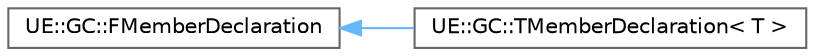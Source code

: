 digraph "Graphical Class Hierarchy"
{
 // INTERACTIVE_SVG=YES
 // LATEX_PDF_SIZE
  bgcolor="transparent";
  edge [fontname=Helvetica,fontsize=10,labelfontname=Helvetica,labelfontsize=10];
  node [fontname=Helvetica,fontsize=10,shape=box,height=0.2,width=0.4];
  rankdir="LR";
  Node0 [id="Node000000",label="UE::GC::FMemberDeclaration",height=0.2,width=0.4,color="grey40", fillcolor="white", style="filled",URL="$dd/de4/structUE_1_1GC_1_1FMemberDeclaration.html",tooltip=" "];
  Node0 -> Node1 [id="edge9111_Node000000_Node000001",dir="back",color="steelblue1",style="solid",tooltip=" "];
  Node1 [id="Node000001",label="UE::GC::TMemberDeclaration\< T \>",height=0.2,width=0.4,color="grey40", fillcolor="white", style="filled",URL="$dd/ded/structUE_1_1GC_1_1TMemberDeclaration.html",tooltip=" "];
}
